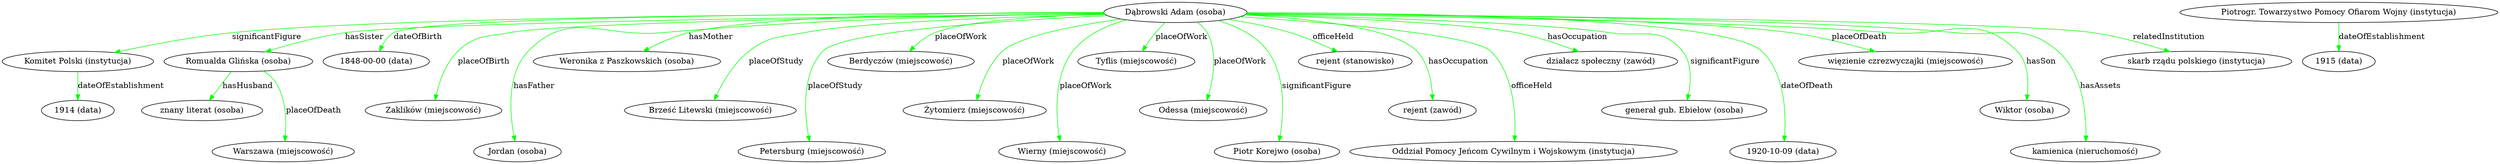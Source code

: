 digraph {
	"Dąbrowski Adam (osoba)"	[color=black,
		label="Dąbrowski Adam (osoba)"];
	"Komitet Polski (instytucja)"	[color=black,
		label="Komitet Polski (instytucja)"];
	"Dąbrowski Adam (osoba)" -> "Komitet Polski (instytucja)"	[color=green,
		label=significantFigure];
	"Romualda Glińska (osoba)"	[color=black,
		label="Romualda Glińska (osoba)"];
	"Dąbrowski Adam (osoba)" -> "Romualda Glińska (osoba)"	[color=green,
		label=hasSister];
	"Dąbrowski Adam (osoba)" -> "1848-00-00 (data)"	[color=green,
		label=dateOfBirth,
		minlen=1];
	"Dąbrowski Adam (osoba)" -> "Zaklików (miejscowość)"	[color=green,
		label=placeOfBirth,
		minlen=2];
	"Dąbrowski Adam (osoba)" -> "Jordan (osoba)"	[color=green,
		label=hasFather,
		minlen=3];
	"Dąbrowski Adam (osoba)" -> "Weronika z Paszkowskich (osoba)"	[color=green,
		label=hasMother,
		minlen=1];
	"Dąbrowski Adam (osoba)" -> "Brześć Litewski (miejscowość)"	[color=green,
		label=placeOfStudy,
		minlen=2];
	"Dąbrowski Adam (osoba)" -> "Petersburg (miejscowość)"	[color=green,
		label=placeOfStudy,
		minlen=3];
	"Dąbrowski Adam (osoba)" -> "Berdyczów (miejscowość)"	[color=green,
		label=placeOfWork,
		minlen=1];
	"Dąbrowski Adam (osoba)" -> "Żytomierz (miejscowość)"	[color=green,
		label=placeOfWork,
		minlen=2];
	"Dąbrowski Adam (osoba)" -> "Wierny (miejscowość)"	[color=green,
		label=placeOfWork,
		minlen=3];
	"Dąbrowski Adam (osoba)" -> "Tyflis (miejscowość)"	[color=green,
		label=placeOfWork,
		minlen=1];
	"Dąbrowski Adam (osoba)" -> "Odessa (miejscowość)"	[color=green,
		label=placeOfWork,
		minlen=2];
	"Dąbrowski Adam (osoba)" -> "Piotr Korejwo (osoba)"	[color=green,
		label=significantFigure,
		minlen=3];
	"Dąbrowski Adam (osoba)" -> "rejent (stanowisko)"	[color=green,
		label=officeHeld,
		minlen=1];
	"Dąbrowski Adam (osoba)" -> "rejent (zawód)"	[color=green,
		label=hasOccupation,
		minlen=2];
	"Dąbrowski Adam (osoba)" -> "Oddział Pomocy Jeńcom Cywilnym i Wojskowym (instytucja)"	[color=green,
		label=officeHeld,
		minlen=3];
	"Dąbrowski Adam (osoba)" -> "działacz społeczny (zawód)"	[color=green,
		label=hasOccupation,
		minlen=1];
	"Dąbrowski Adam (osoba)" -> "generał gub. Ebiełow (osoba)"	[color=green,
		label=significantFigure,
		minlen=2];
	"Dąbrowski Adam (osoba)" -> "1920-10-09 (data)"	[color=green,
		label=dateOfDeath,
		minlen=3];
	"Dąbrowski Adam (osoba)" -> "więzienie czrezwyczajki (miejscowość)"	[color=green,
		label=placeOfDeath,
		minlen=1];
	"Dąbrowski Adam (osoba)" -> "Wiktor (osoba)"	[color=green,
		label=hasSon,
		minlen=2];
	"Dąbrowski Adam (osoba)" -> "kamienica (nieruchomość)"	[color=green,
		label=hasAssets,
		minlen=3];
	"Dąbrowski Adam (osoba)" -> "skarb rządu polskiego (instytucja)"	[color=green,
		label=relatedInstitution,
		minlen=1];
	"Komitet Polski (instytucja)" -> "1914 (data)"	[color=green,
		label=dateOfEstablishment,
		minlen=1];
	"Piotrogr. Towarzystwo Pomocy Ofiarom Wojny (instytucja)"	[color=black,
		label="Piotrogr. Towarzystwo Pomocy Ofiarom Wojny (instytucja)"];
	"Piotrogr. Towarzystwo Pomocy Ofiarom Wojny (instytucja)" -> "1915 (data)"	[color=green,
		label=dateOfEstablishment];
	"Romualda Glińska (osoba)" -> "znany literat (osoba)"	[color=green,
		label=hasHusband,
		minlen=1];
	"Romualda Glińska (osoba)" -> "Warszawa (miejscowość)"	[color=green,
		label=placeOfDeath,
		minlen=2];
}
